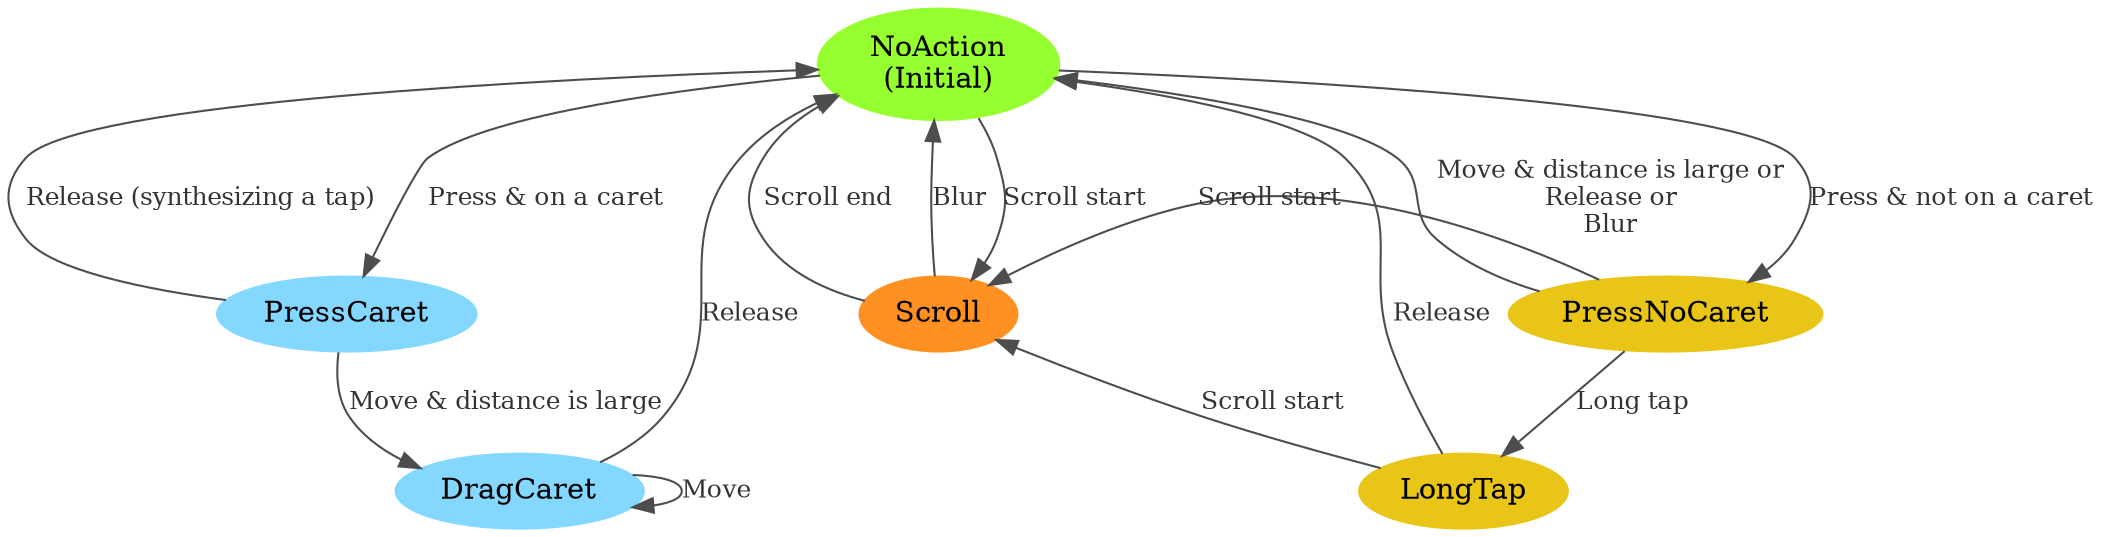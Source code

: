 // Steps to generate AccessibleCaretEventHubStates.png
// 1. Install Graphviz
// 2. dot -T png -o AccessibleCaretEventHubStates.png AccessibleCaretEventHubStates.dot
//
// Note: If the edge has 'constraint=false', it is not used in ranking the
// nodes. http://www.graphviz.org/doc/info/attrs.html#d:constraint

digraph event_hub_states {
  node [style=filled];
  edge [color="gray30", fontcolor="gray20", fontsize=12]

  NoAction [label="NoAction\n(Initial)"color="#96FF2F"];
  NoAction -> PressCaret [label="Press & on a caret"];
  NoAction -> PressNoCaret [label="Press & not on a caret"];
  NoAction -> Scroll [label="Scroll start"];

  PressCaret [color="#84D8FF"];
  PressCaret -> DragCaret [label="Move & distance is large"];
  PressCaret -> NoAction [label="Release (synthesizing a tap)"];

  DragCaret [color="#84D8FF"];
  DragCaret -> DragCaret [label="Move"];
  DragCaret -> NoAction [label="Release"];

  PressNoCaret [color="#E8C516"];
  PressNoCaret -> NoAction [label="Move & distance is large or\nRelease or\nBlur"];
  PressNoCaret -> LongTap [label="Long tap"];
  PressNoCaret -> Scroll [label="Scroll start", constraint=false];

  LongTap [color="#E8C516"]
  LongTap -> NoAction [label="Release"];
  LongTap -> Scroll [label="Scroll start", constraint=false];

  Scroll [color="#FF9022"]
  Scroll -> NoAction [label="Scroll end"];
  Scroll -> NoAction [label="Blur"];
}
